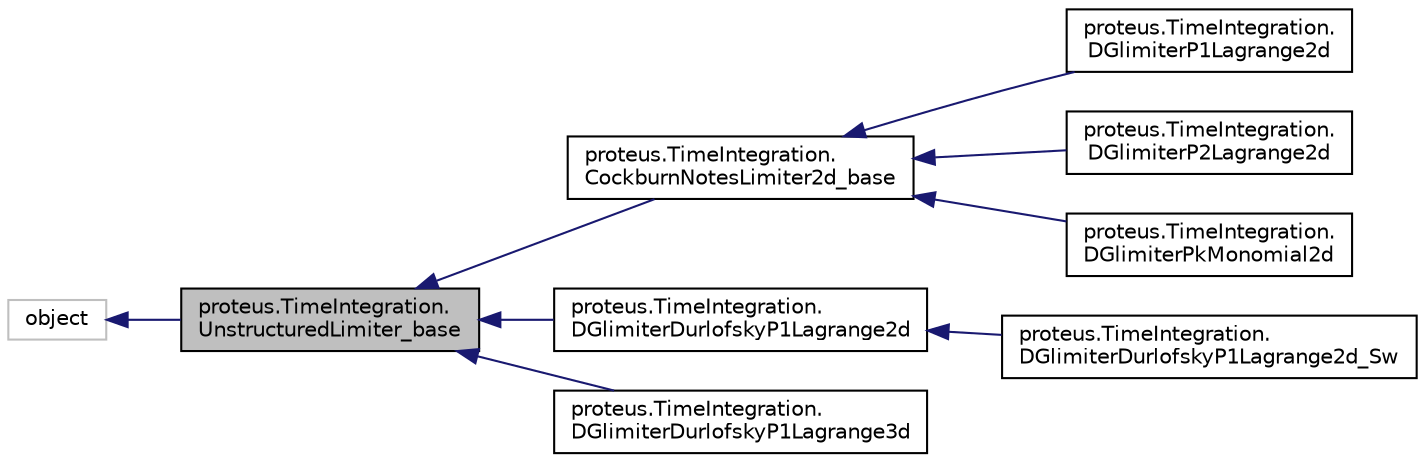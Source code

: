 digraph "proteus.TimeIntegration.UnstructuredLimiter_base"
{
 // LATEX_PDF_SIZE
  edge [fontname="Helvetica",fontsize="10",labelfontname="Helvetica",labelfontsize="10"];
  node [fontname="Helvetica",fontsize="10",shape=record];
  rankdir="LR";
  Node1 [label="proteus.TimeIntegration.\lUnstructuredLimiter_base",height=0.2,width=0.4,color="black", fillcolor="grey75", style="filled", fontcolor="black",tooltip=" "];
  Node2 -> Node1 [dir="back",color="midnightblue",fontsize="10",style="solid",fontname="Helvetica"];
  Node2 [label="object",height=0.2,width=0.4,color="grey75", fillcolor="white", style="filled",tooltip=" "];
  Node1 -> Node3 [dir="back",color="midnightblue",fontsize="10",style="solid",fontname="Helvetica"];
  Node3 [label="proteus.TimeIntegration.\lCockburnNotesLimiter2d_base",height=0.2,width=0.4,color="black", fillcolor="white", style="filled",URL="$classproteus_1_1TimeIntegration_1_1CockburnNotesLimiter2d__base.html",tooltip=" "];
  Node3 -> Node4 [dir="back",color="midnightblue",fontsize="10",style="solid",fontname="Helvetica"];
  Node4 [label="proteus.TimeIntegration.\lDGlimiterP1Lagrange2d",height=0.2,width=0.4,color="black", fillcolor="white", style="filled",URL="$classproteus_1_1TimeIntegration_1_1DGlimiterP1Lagrange2d.html",tooltip=" "];
  Node3 -> Node5 [dir="back",color="midnightblue",fontsize="10",style="solid",fontname="Helvetica"];
  Node5 [label="proteus.TimeIntegration.\lDGlimiterP2Lagrange2d",height=0.2,width=0.4,color="black", fillcolor="white", style="filled",URL="$classproteus_1_1TimeIntegration_1_1DGlimiterP2Lagrange2d.html",tooltip=" "];
  Node3 -> Node6 [dir="back",color="midnightblue",fontsize="10",style="solid",fontname="Helvetica"];
  Node6 [label="proteus.TimeIntegration.\lDGlimiterPkMonomial2d",height=0.2,width=0.4,color="black", fillcolor="white", style="filled",URL="$classproteus_1_1TimeIntegration_1_1DGlimiterPkMonomial2d.html",tooltip=" "];
  Node1 -> Node7 [dir="back",color="midnightblue",fontsize="10",style="solid",fontname="Helvetica"];
  Node7 [label="proteus.TimeIntegration.\lDGlimiterDurlofskyP1Lagrange2d",height=0.2,width=0.4,color="black", fillcolor="white", style="filled",URL="$classproteus_1_1TimeIntegration_1_1DGlimiterDurlofskyP1Lagrange2d.html",tooltip=" "];
  Node7 -> Node8 [dir="back",color="midnightblue",fontsize="10",style="solid",fontname="Helvetica"];
  Node8 [label="proteus.TimeIntegration.\lDGlimiterDurlofskyP1Lagrange2d_Sw",height=0.2,width=0.4,color="black", fillcolor="white", style="filled",URL="$classproteus_1_1TimeIntegration_1_1DGlimiterDurlofskyP1Lagrange2d__Sw.html",tooltip=" "];
  Node1 -> Node9 [dir="back",color="midnightblue",fontsize="10",style="solid",fontname="Helvetica"];
  Node9 [label="proteus.TimeIntegration.\lDGlimiterDurlofskyP1Lagrange3d",height=0.2,width=0.4,color="black", fillcolor="white", style="filled",URL="$classproteus_1_1TimeIntegration_1_1DGlimiterDurlofskyP1Lagrange3d.html",tooltip=" "];
}
